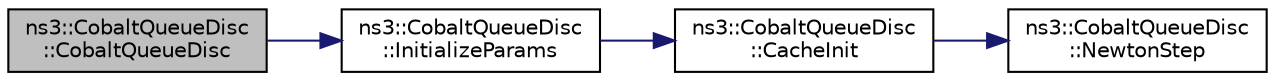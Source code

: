 digraph "ns3::CobaltQueueDisc::CobaltQueueDisc"
{
 // LATEX_PDF_SIZE
  edge [fontname="Helvetica",fontsize="10",labelfontname="Helvetica",labelfontsize="10"];
  node [fontname="Helvetica",fontsize="10",shape=record];
  rankdir="LR";
  Node1 [label="ns3::CobaltQueueDisc\l::CobaltQueueDisc",height=0.2,width=0.4,color="black", fillcolor="grey75", style="filled", fontcolor="black",tooltip="CobaltQueueDisc Constructor."];
  Node1 -> Node2 [color="midnightblue",fontsize="10",style="solid",fontname="Helvetica"];
  Node2 [label="ns3::CobaltQueueDisc\l::InitializeParams",height=0.2,width=0.4,color="black", fillcolor="white", style="filled",URL="$classns3_1_1_cobalt_queue_disc.html#a92586bcc1dccabe499ef057da546364e",tooltip="Initialize the queue parameters."];
  Node2 -> Node3 [color="midnightblue",fontsize="10",style="solid",fontname="Helvetica"];
  Node3 [label="ns3::CobaltQueueDisc\l::CacheInit",height=0.2,width=0.4,color="black", fillcolor="white", style="filled",URL="$classns3_1_1_cobalt_queue_disc.html#a54078c4a27aa97a651997cbc2e8fb04d",tooltip="There is a big difference in timing between the accurate values placed in the cache and the approxima..."];
  Node3 -> Node4 [color="midnightblue",fontsize="10",style="solid",fontname="Helvetica"];
  Node4 [label="ns3::CobaltQueueDisc\l::NewtonStep",height=0.2,width=0.4,color="black", fillcolor="white", style="filled",URL="$classns3_1_1_cobalt_queue_disc.html#aea9824813b111c5d07236b10f3b5aa31",tooltip="Calculate the reciprocal square root of m_count by using Newton's method http://en...."];
}
